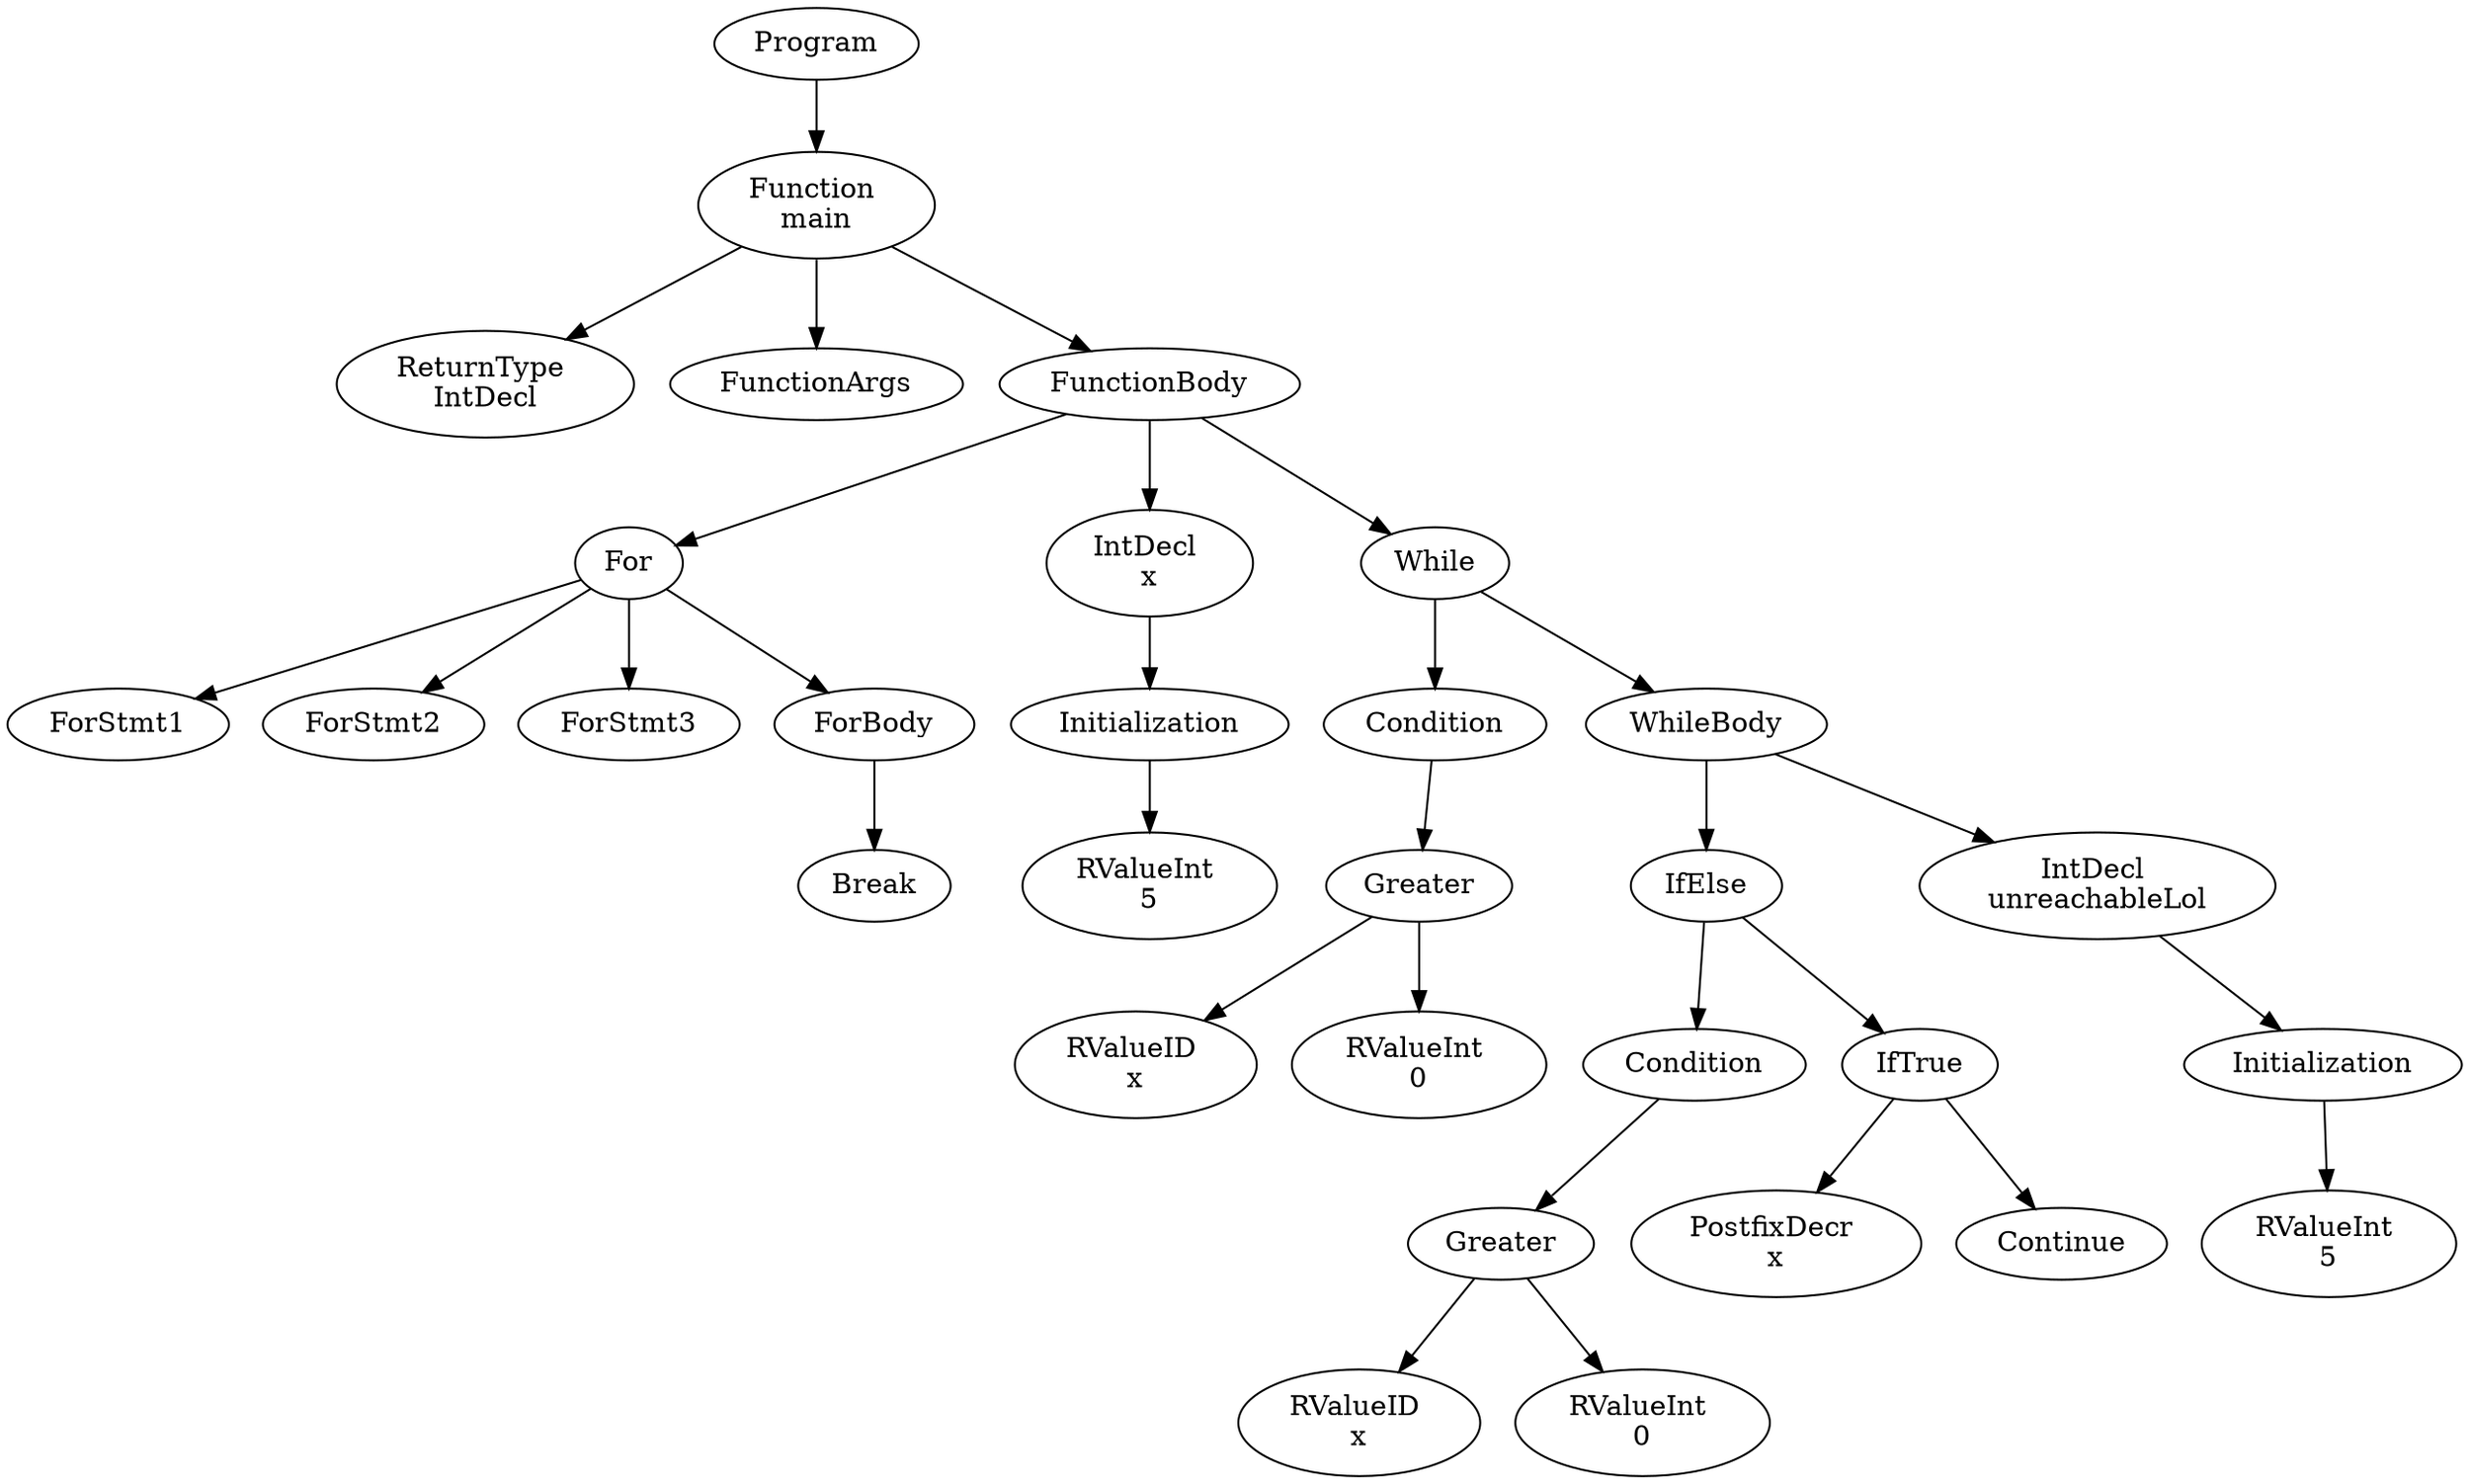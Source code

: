 digraph AST {
1 [label="Program"];
2 [label="Function \nmain"];
3 [label="ReturnType \nIntDecl"];
4 [label="FunctionArgs"];
5 [label="FunctionBody"];
6 [label="For"];
7 [label="ForStmt1"];
8 [label="ForStmt2"];
9 [label="ForStmt3"];
10 [label="ForBody"];
11 [label="Break"];
10 -> 11;
6 -> 7;
6 -> 8;
6 -> 9;
6 -> 10;
12 [label="IntDecl \nx"];
13 [label="Initialization"];
14 [label="RValueInt \n5"];
13 -> 14;
12 -> 13;
15 [label="While"];
16 [label="Condition"];
17 [label="Greater"];
18 [label="RValueID \nx"];
19 [label="RValueInt \n0"];
17 -> 18;
17 -> 19;
16 -> 17;
20 [label="WhileBody"];
21 [label="IfElse"];
22 [label="Condition"];
23 [label="Greater"];
24 [label="RValueID \nx"];
25 [label="RValueInt \n0"];
23 -> 24;
23 -> 25;
22 -> 23;
26 [label="IfTrue"];
27 [label="PostfixDecr \nx"];
28 [label="Continue"];
26 -> 27;
26 -> 28;
21 -> 22;
21 -> 26;
29 [label="IntDecl \nunreachableLol"];
30 [label="Initialization"];
31 [label="RValueInt \n5"];
30 -> 31;
29 -> 30;
20 -> 21;
20 -> 29;
15 -> 16;
15 -> 20;
5 -> 6;
5 -> 12;
5 -> 15;
2 -> 3;
2 -> 4;
2 -> 5;
1 -> 2;
}